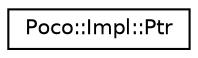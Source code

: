 digraph "Graphical Class Hierarchy"
{
 // LATEX_PDF_SIZE
  edge [fontname="Helvetica",fontsize="10",labelfontname="Helvetica",labelfontsize="10"];
  node [fontname="Helvetica",fontsize="10",shape=record];
  rankdir="LR";
  Node0 [label="Poco::Impl::Ptr",height=0.2,width=0.4,color="black", fillcolor="white", style="filled",URL="$classPoco_1_1Impl_1_1Ptr.html",tooltip=" "];
}
